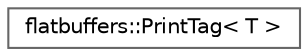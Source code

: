 digraph "Graphical Class Hierarchy"
{
 // LATEX_PDF_SIZE
  bgcolor="transparent";
  edge [fontname=Helvetica,fontsize=10,labelfontname=Helvetica,labelfontsize=10];
  node [fontname=Helvetica,fontsize=10,shape=box,height=0.2,width=0.4];
  rankdir="LR";
  Node0 [id="Node000000",label="flatbuffers::PrintTag\< T \>",height=0.2,width=0.4,color="grey40", fillcolor="white", style="filled",URL="$structflatbuffers_1_1PrintTag.html",tooltip=" "];
}

